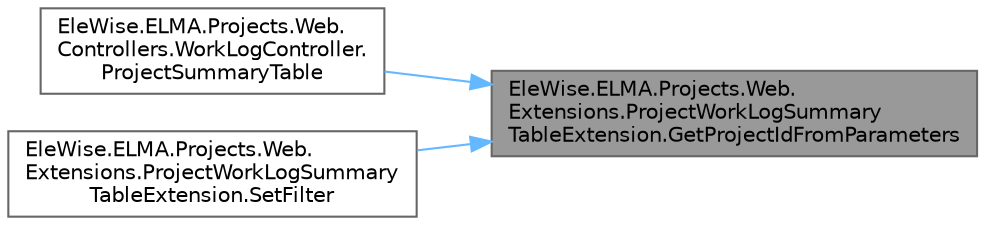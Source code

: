 digraph "EleWise.ELMA.Projects.Web.Extensions.ProjectWorkLogSummaryTableExtension.GetProjectIdFromParameters"
{
 // LATEX_PDF_SIZE
  bgcolor="transparent";
  edge [fontname=Helvetica,fontsize=10,labelfontname=Helvetica,labelfontsize=10];
  node [fontname=Helvetica,fontsize=10,shape=box,height=0.2,width=0.4];
  rankdir="RL";
  Node1 [id="Node000001",label="EleWise.ELMA.Projects.Web.\lExtensions.ProjectWorkLogSummary\lTableExtension.GetProjectIdFromParameters",height=0.2,width=0.4,color="gray40", fillcolor="grey60", style="filled", fontcolor="black",tooltip="Возвращает проект по параметрам проекта."];
  Node1 -> Node2 [id="edge1_Node000001_Node000002",dir="back",color="steelblue1",style="solid",tooltip=" "];
  Node2 [id="Node000002",label="EleWise.ELMA.Projects.Web.\lControllers.WorkLogController.\lProjectSummaryTable",height=0.2,width=0.4,color="grey40", fillcolor="white", style="filled",URL="$class_ele_wise_1_1_e_l_m_a_1_1_projects_1_1_web_1_1_controllers_1_1_work_log_controller.html#a3eb2e8a0cf7507ee936f880af82d27c2",tooltip="Сводная таблица трудозатрат."];
  Node1 -> Node3 [id="edge2_Node000001_Node000003",dir="back",color="steelblue1",style="solid",tooltip=" "];
  Node3 [id="Node000003",label="EleWise.ELMA.Projects.Web.\lExtensions.ProjectWorkLogSummary\lTableExtension.SetFilter",height=0.2,width=0.4,color="grey40", fillcolor="white", style="filled",URL="$class_ele_wise_1_1_e_l_m_a_1_1_projects_1_1_web_1_1_extensions_1_1_project_work_log_summary_table_extension.html#ae91fa085252f601f4f0ae6082d52d7fc",tooltip="Установка фильтра."];
}
